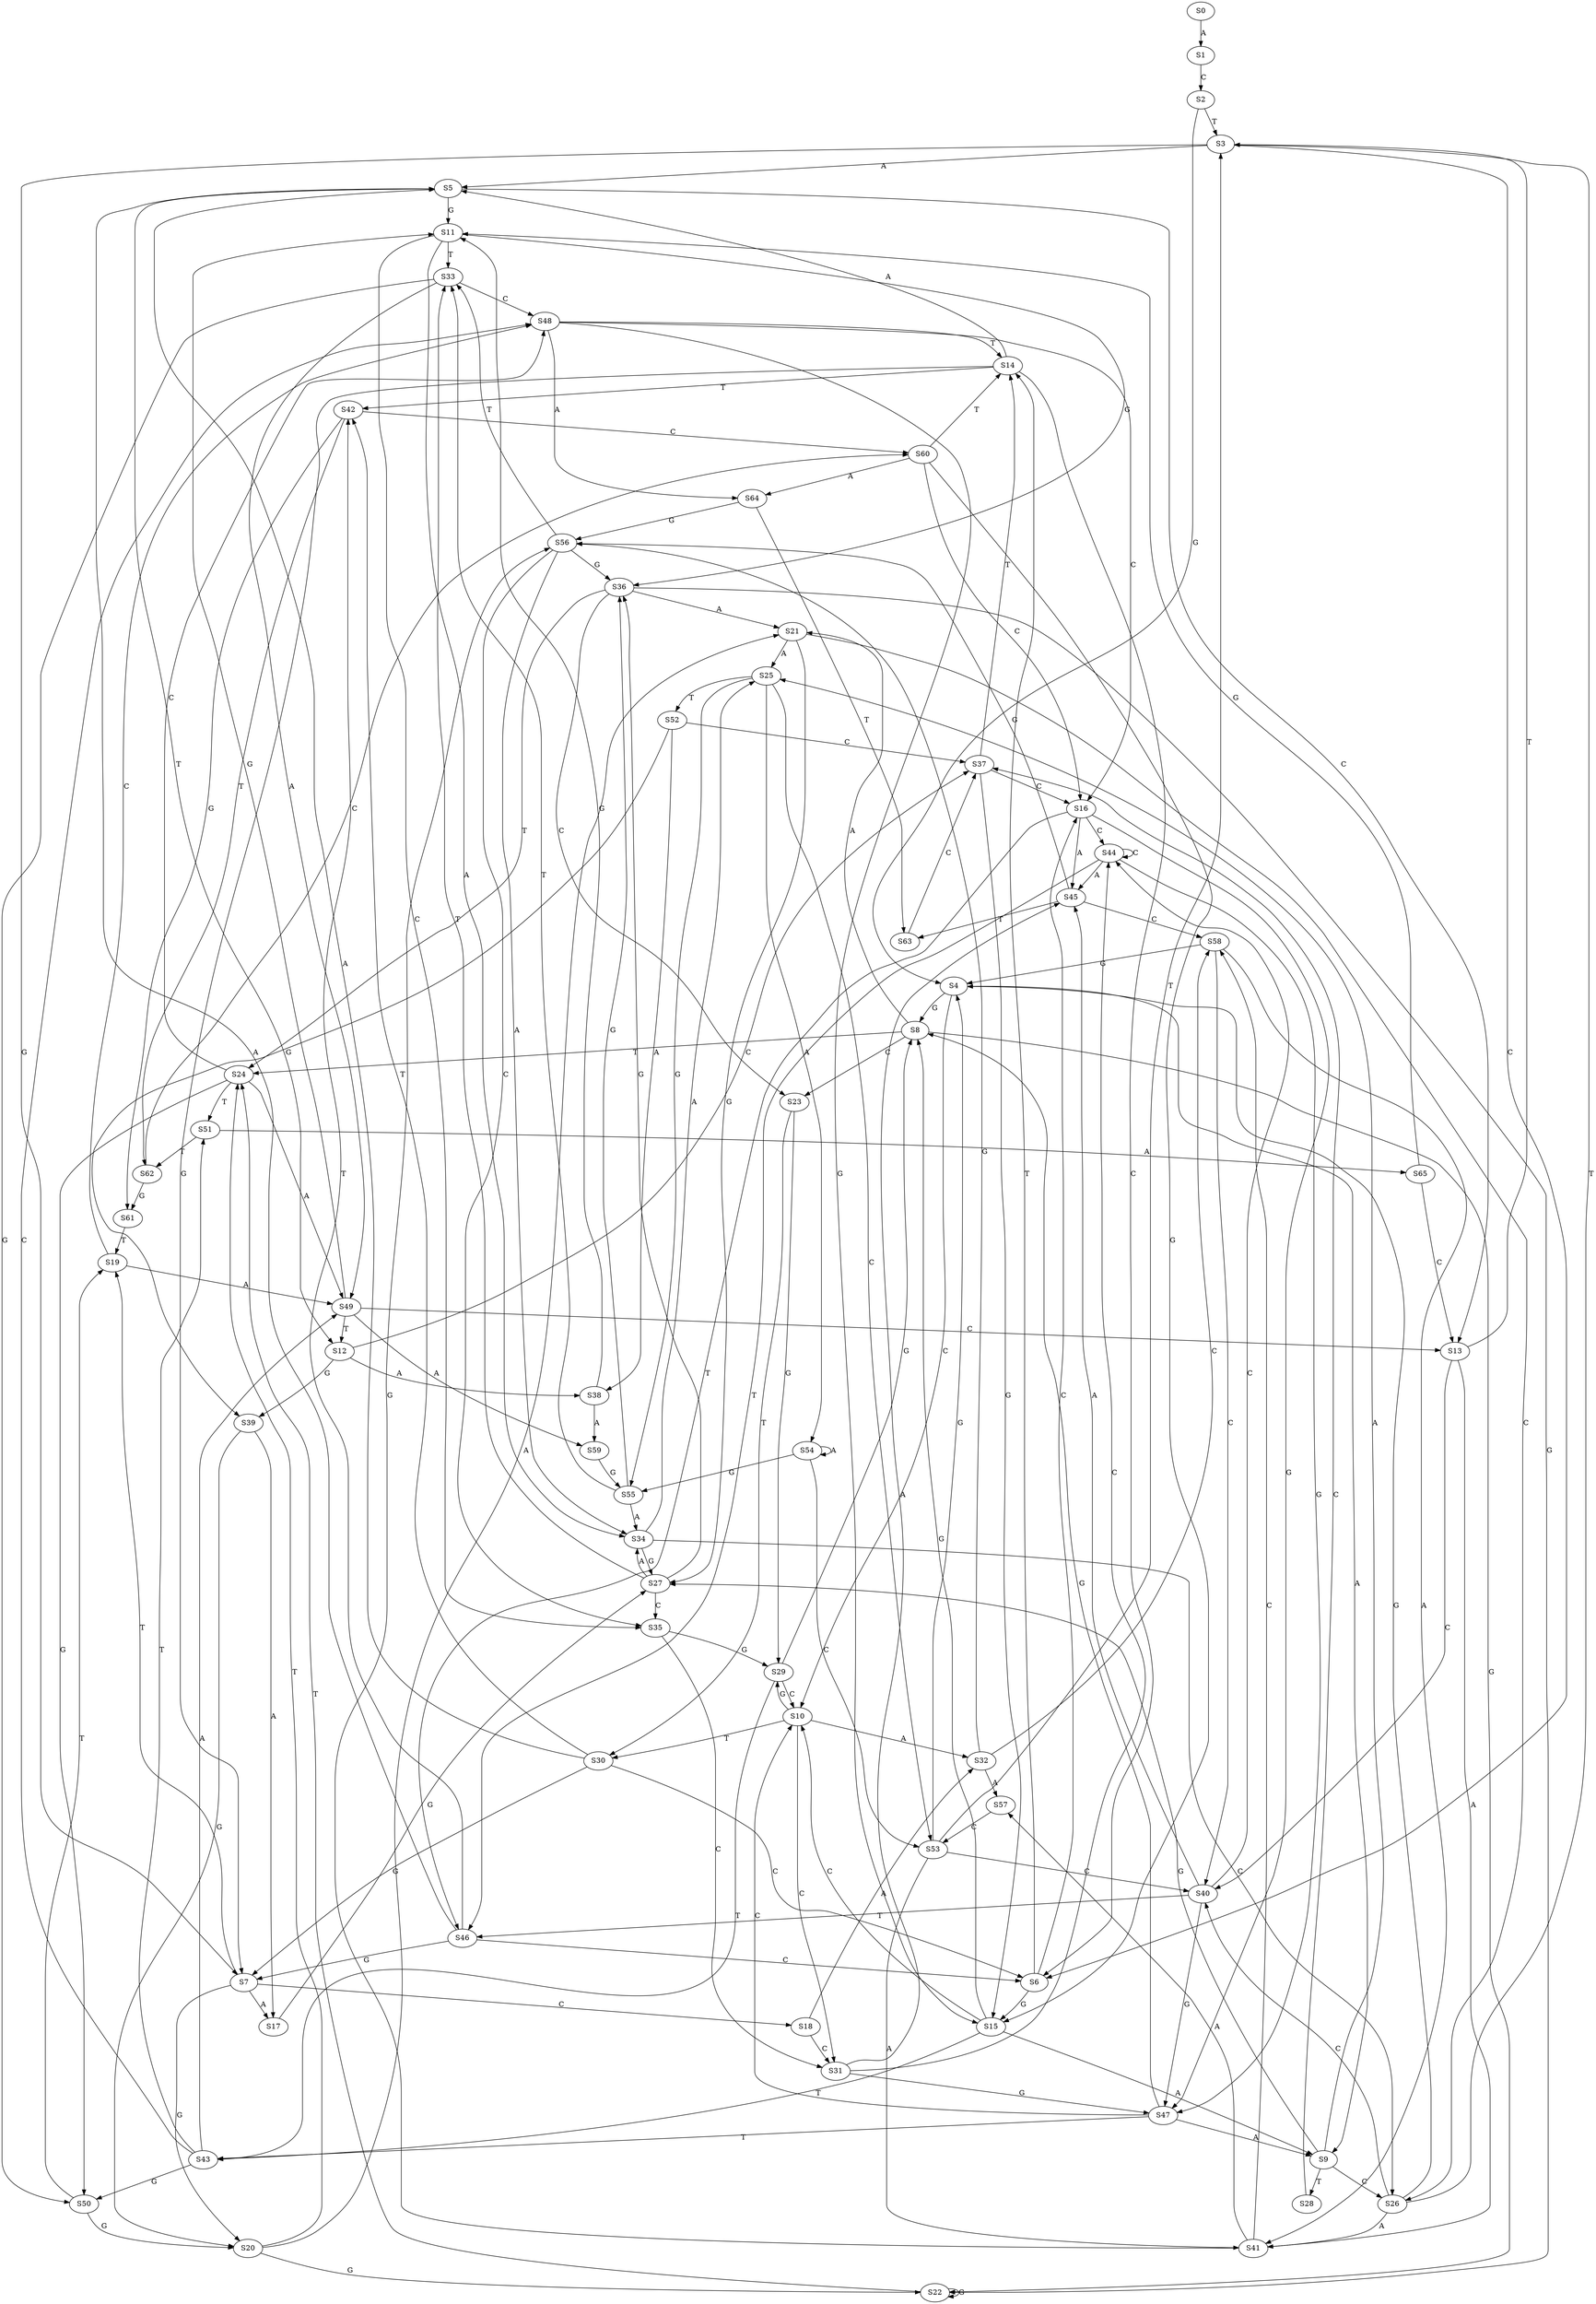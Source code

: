 strict digraph  {
	S0 -> S1 [ label = A ];
	S1 -> S2 [ label = C ];
	S2 -> S3 [ label = T ];
	S2 -> S4 [ label = G ];
	S3 -> S5 [ label = A ];
	S3 -> S6 [ label = C ];
	S3 -> S7 [ label = G ];
	S4 -> S8 [ label = G ];
	S4 -> S9 [ label = A ];
	S4 -> S10 [ label = C ];
	S5 -> S11 [ label = G ];
	S5 -> S12 [ label = T ];
	S5 -> S13 [ label = C ];
	S6 -> S14 [ label = T ];
	S6 -> S15 [ label = G ];
	S6 -> S16 [ label = C ];
	S7 -> S17 [ label = A ];
	S7 -> S18 [ label = C ];
	S7 -> S19 [ label = T ];
	S7 -> S20 [ label = G ];
	S8 -> S21 [ label = A ];
	S8 -> S22 [ label = G ];
	S8 -> S23 [ label = C ];
	S8 -> S24 [ label = T ];
	S9 -> S25 [ label = A ];
	S9 -> S26 [ label = C ];
	S9 -> S27 [ label = G ];
	S9 -> S28 [ label = T ];
	S10 -> S29 [ label = G ];
	S10 -> S30 [ label = T ];
	S10 -> S31 [ label = C ];
	S10 -> S32 [ label = A ];
	S11 -> S33 [ label = T ];
	S11 -> S34 [ label = A ];
	S11 -> S35 [ label = C ];
	S11 -> S36 [ label = G ];
	S12 -> S37 [ label = C ];
	S12 -> S38 [ label = A ];
	S12 -> S39 [ label = G ];
	S13 -> S40 [ label = C ];
	S13 -> S3 [ label = T ];
	S13 -> S41 [ label = A ];
	S14 -> S7 [ label = G ];
	S14 -> S6 [ label = C ];
	S14 -> S5 [ label = A ];
	S14 -> S42 [ label = T ];
	S15 -> S8 [ label = G ];
	S15 -> S43 [ label = T ];
	S15 -> S10 [ label = C ];
	S15 -> S9 [ label = A ];
	S16 -> S44 [ label = C ];
	S16 -> S45 [ label = A ];
	S16 -> S46 [ label = T ];
	S16 -> S47 [ label = G ];
	S17 -> S27 [ label = G ];
	S18 -> S31 [ label = C ];
	S18 -> S32 [ label = A ];
	S19 -> S48 [ label = C ];
	S19 -> S49 [ label = A ];
	S20 -> S24 [ label = T ];
	S20 -> S22 [ label = G ];
	S20 -> S21 [ label = A ];
	S21 -> S25 [ label = A ];
	S21 -> S26 [ label = C ];
	S21 -> S27 [ label = G ];
	S22 -> S24 [ label = T ];
	S22 -> S22 [ label = G ];
	S23 -> S30 [ label = T ];
	S23 -> S29 [ label = G ];
	S24 -> S49 [ label = A ];
	S24 -> S50 [ label = G ];
	S24 -> S51 [ label = T ];
	S24 -> S48 [ label = C ];
	S25 -> S52 [ label = T ];
	S25 -> S53 [ label = C ];
	S25 -> S54 [ label = A ];
	S25 -> S55 [ label = G ];
	S26 -> S3 [ label = T ];
	S26 -> S4 [ label = G ];
	S26 -> S40 [ label = C ];
	S26 -> S41 [ label = A ];
	S27 -> S33 [ label = T ];
	S27 -> S34 [ label = A ];
	S27 -> S36 [ label = G ];
	S27 -> S35 [ label = C ];
	S28 -> S37 [ label = C ];
	S29 -> S8 [ label = G ];
	S29 -> S10 [ label = C ];
	S29 -> S43 [ label = T ];
	S30 -> S5 [ label = A ];
	S30 -> S6 [ label = C ];
	S30 -> S42 [ label = T ];
	S30 -> S7 [ label = G ];
	S31 -> S47 [ label = G ];
	S31 -> S45 [ label = A ];
	S31 -> S44 [ label = C ];
	S32 -> S56 [ label = G ];
	S32 -> S57 [ label = A ];
	S32 -> S58 [ label = C ];
	S33 -> S49 [ label = A ];
	S33 -> S48 [ label = C ];
	S33 -> S50 [ label = G ];
	S34 -> S25 [ label = A ];
	S34 -> S26 [ label = C ];
	S34 -> S27 [ label = G ];
	S35 -> S31 [ label = C ];
	S35 -> S29 [ label = G ];
	S36 -> S21 [ label = A ];
	S36 -> S24 [ label = T ];
	S36 -> S23 [ label = C ];
	S36 -> S22 [ label = G ];
	S37 -> S16 [ label = C ];
	S37 -> S15 [ label = G ];
	S37 -> S14 [ label = T ];
	S38 -> S11 [ label = G ];
	S38 -> S59 [ label = A ];
	S39 -> S20 [ label = G ];
	S39 -> S17 [ label = A ];
	S40 -> S44 [ label = C ];
	S40 -> S45 [ label = A ];
	S40 -> S46 [ label = T ];
	S40 -> S47 [ label = G ];
	S41 -> S56 [ label = G ];
	S41 -> S58 [ label = C ];
	S41 -> S57 [ label = A ];
	S42 -> S60 [ label = C ];
	S42 -> S61 [ label = G ];
	S42 -> S62 [ label = T ];
	S43 -> S48 [ label = C ];
	S43 -> S49 [ label = A ];
	S43 -> S50 [ label = G ];
	S43 -> S51 [ label = T ];
	S44 -> S47 [ label = G ];
	S44 -> S44 [ label = C ];
	S44 -> S45 [ label = A ];
	S44 -> S46 [ label = T ];
	S45 -> S56 [ label = G ];
	S45 -> S63 [ label = T ];
	S45 -> S58 [ label = C ];
	S46 -> S5 [ label = A ];
	S46 -> S7 [ label = G ];
	S46 -> S6 [ label = C ];
	S46 -> S42 [ label = T ];
	S47 -> S9 [ label = A ];
	S47 -> S8 [ label = G ];
	S47 -> S43 [ label = T ];
	S47 -> S10 [ label = C ];
	S48 -> S14 [ label = T ];
	S48 -> S15 [ label = G ];
	S48 -> S64 [ label = A ];
	S48 -> S16 [ label = C ];
	S49 -> S12 [ label = T ];
	S49 -> S11 [ label = G ];
	S49 -> S59 [ label = A ];
	S49 -> S13 [ label = C ];
	S50 -> S19 [ label = T ];
	S50 -> S20 [ label = G ];
	S51 -> S65 [ label = A ];
	S51 -> S62 [ label = T ];
	S52 -> S38 [ label = A ];
	S52 -> S37 [ label = C ];
	S52 -> S39 [ label = G ];
	S53 -> S41 [ label = A ];
	S53 -> S40 [ label = C ];
	S53 -> S4 [ label = G ];
	S53 -> S3 [ label = T ];
	S54 -> S55 [ label = G ];
	S54 -> S53 [ label = C ];
	S54 -> S54 [ label = A ];
	S55 -> S33 [ label = T ];
	S55 -> S34 [ label = A ];
	S55 -> S36 [ label = G ];
	S56 -> S36 [ label = G ];
	S56 -> S33 [ label = T ];
	S56 -> S34 [ label = A ];
	S56 -> S35 [ label = C ];
	S57 -> S53 [ label = C ];
	S58 -> S40 [ label = C ];
	S58 -> S41 [ label = A ];
	S58 -> S4 [ label = G ];
	S59 -> S55 [ label = G ];
	S60 -> S64 [ label = A ];
	S60 -> S14 [ label = T ];
	S60 -> S16 [ label = C ];
	S60 -> S15 [ label = G ];
	S61 -> S19 [ label = T ];
	S62 -> S61 [ label = G ];
	S62 -> S60 [ label = C ];
	S63 -> S37 [ label = C ];
	S64 -> S63 [ label = T ];
	S64 -> S56 [ label = G ];
	S65 -> S13 [ label = C ];
	S65 -> S11 [ label = G ];
}
